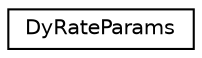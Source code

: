 digraph "Graphical Class Hierarchy"
{
 // INTERACTIVE_SVG=YES
  edge [fontname="Helvetica",fontsize="10",labelfontname="Helvetica",labelfontsize="10"];
  node [fontname="Helvetica",fontsize="10",shape=record];
  rankdir="LR";
  Node0 [label="DyRateParams",height=0.2,width=0.4,color="black", fillcolor="white", style="filled",URL="$structDyRateParams.html",tooltip="Struct to hold dynamic rate changing parameters. "];
}
